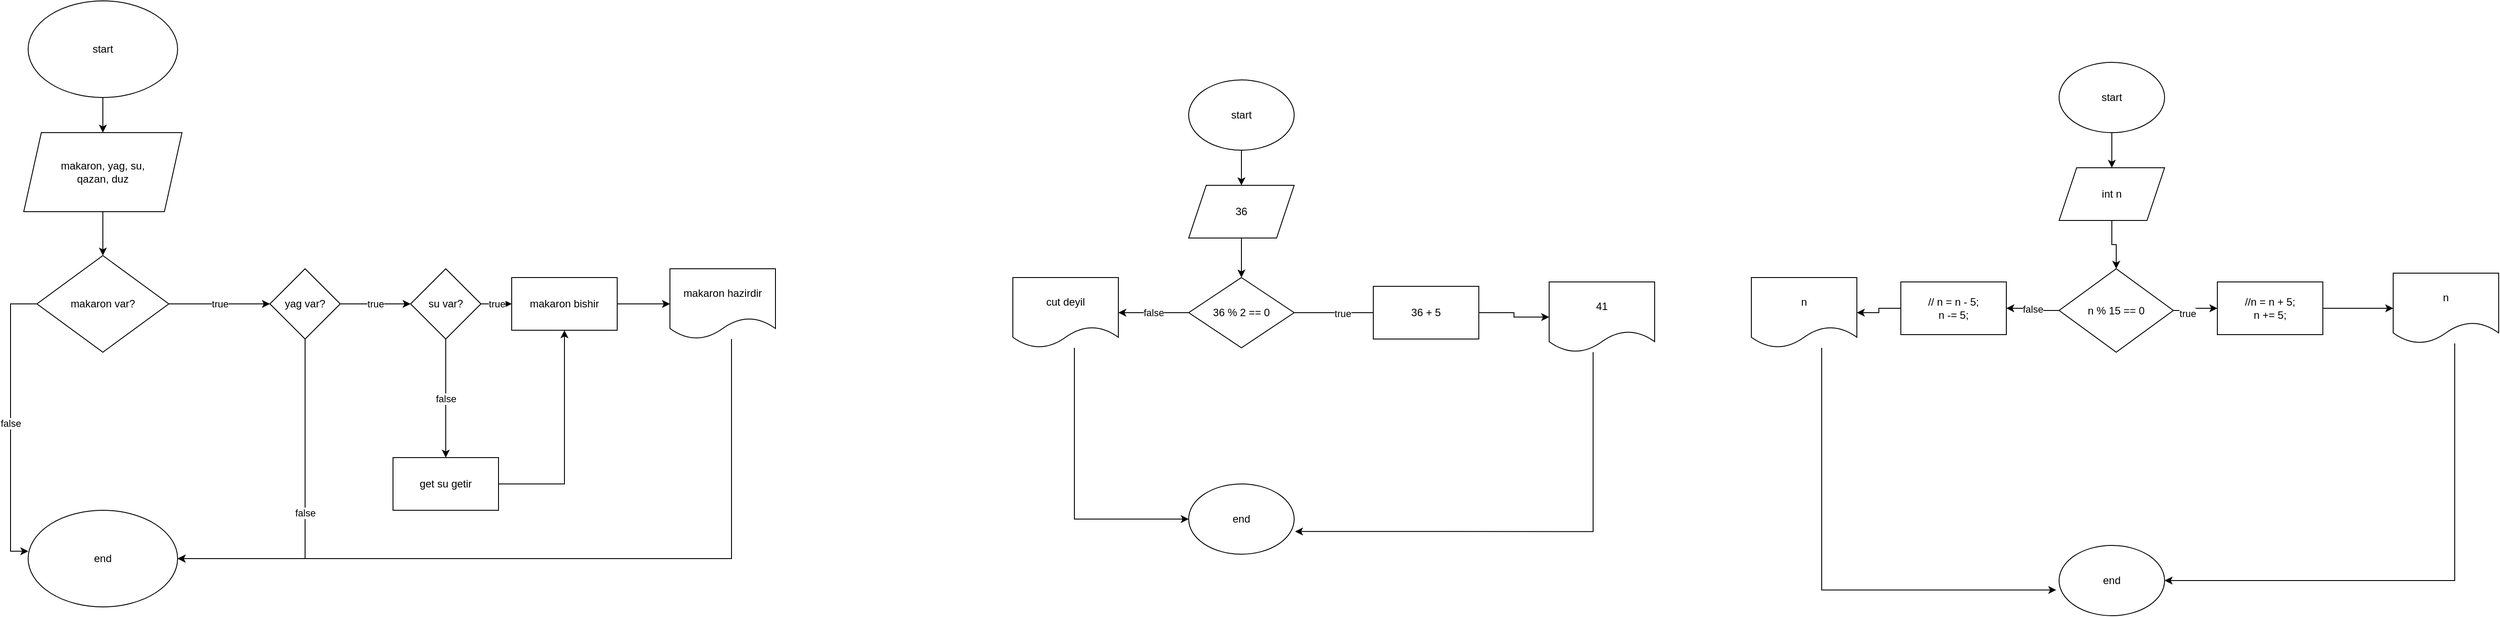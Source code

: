 <mxfile version="23.1.5" type="device">
  <diagram name="Page-1" id="-lN6_4fPzd3v2eFzjG6c">
    <mxGraphModel dx="2390" dy="1307" grid="1" gridSize="10" guides="1" tooltips="1" connect="1" arrows="1" fold="1" page="1" pageScale="1" pageWidth="850" pageHeight="1100" math="0" shadow="0">
      <root>
        <mxCell id="0" />
        <mxCell id="1" parent="0" />
        <mxCell id="jNqRo3JuHXkXEJUHgoIS-4" value="" style="edgeStyle=orthogonalEdgeStyle;rounded=0;orthogonalLoop=1;jettySize=auto;html=1;" edge="1" parent="1" source="jNqRo3JuHXkXEJUHgoIS-1" target="jNqRo3JuHXkXEJUHgoIS-3">
          <mxGeometry relative="1" as="geometry" />
        </mxCell>
        <mxCell id="jNqRo3JuHXkXEJUHgoIS-1" value="start" style="ellipse;whiteSpace=wrap;html=1;" vertex="1" parent="1">
          <mxGeometry x="320" y="40" width="170" height="110" as="geometry" />
        </mxCell>
        <mxCell id="jNqRo3JuHXkXEJUHgoIS-2" value="end" style="ellipse;whiteSpace=wrap;html=1;" vertex="1" parent="1">
          <mxGeometry x="320" y="620" width="170" height="110" as="geometry" />
        </mxCell>
        <mxCell id="jNqRo3JuHXkXEJUHgoIS-6" value="" style="edgeStyle=orthogonalEdgeStyle;rounded=0;orthogonalLoop=1;jettySize=auto;html=1;" edge="1" parent="1" source="jNqRo3JuHXkXEJUHgoIS-3" target="jNqRo3JuHXkXEJUHgoIS-5">
          <mxGeometry relative="1" as="geometry" />
        </mxCell>
        <mxCell id="jNqRo3JuHXkXEJUHgoIS-3" value="makaron, yag, su, &lt;br&gt;qazan, duz" style="shape=parallelogram;perimeter=parallelogramPerimeter;whiteSpace=wrap;html=1;fixedSize=1;" vertex="1" parent="1">
          <mxGeometry x="315" y="190" width="180" height="90" as="geometry" />
        </mxCell>
        <mxCell id="jNqRo3JuHXkXEJUHgoIS-9" value="true" style="edgeStyle=orthogonalEdgeStyle;rounded=0;orthogonalLoop=1;jettySize=auto;html=1;" edge="1" parent="1" source="jNqRo3JuHXkXEJUHgoIS-5" target="jNqRo3JuHXkXEJUHgoIS-8">
          <mxGeometry relative="1" as="geometry" />
        </mxCell>
        <mxCell id="jNqRo3JuHXkXEJUHgoIS-5" value="makaron var?" style="rhombus;whiteSpace=wrap;html=1;" vertex="1" parent="1">
          <mxGeometry x="330" y="330" width="150" height="110" as="geometry" />
        </mxCell>
        <mxCell id="jNqRo3JuHXkXEJUHgoIS-12" value="true" style="edgeStyle=orthogonalEdgeStyle;rounded=0;orthogonalLoop=1;jettySize=auto;html=1;" edge="1" parent="1" source="jNqRo3JuHXkXEJUHgoIS-8" target="jNqRo3JuHXkXEJUHgoIS-11">
          <mxGeometry relative="1" as="geometry" />
        </mxCell>
        <mxCell id="jNqRo3JuHXkXEJUHgoIS-13" value="false" style="edgeStyle=orthogonalEdgeStyle;rounded=0;orthogonalLoop=1;jettySize=auto;html=1;entryX=1;entryY=0.5;entryDx=0;entryDy=0;" edge="1" parent="1" source="jNqRo3JuHXkXEJUHgoIS-8" target="jNqRo3JuHXkXEJUHgoIS-2">
          <mxGeometry relative="1" as="geometry">
            <Array as="points">
              <mxPoint x="635" y="675" />
            </Array>
          </mxGeometry>
        </mxCell>
        <mxCell id="jNqRo3JuHXkXEJUHgoIS-8" value="yag var?" style="rhombus;whiteSpace=wrap;html=1;" vertex="1" parent="1">
          <mxGeometry x="595" y="345" width="80" height="80" as="geometry" />
        </mxCell>
        <mxCell id="jNqRo3JuHXkXEJUHgoIS-10" value="false" style="edgeStyle=orthogonalEdgeStyle;rounded=0;orthogonalLoop=1;jettySize=auto;html=1;entryX=0.001;entryY=0.424;entryDx=0;entryDy=0;entryPerimeter=0;exitX=0;exitY=0.5;exitDx=0;exitDy=0;" edge="1" parent="1" source="jNqRo3JuHXkXEJUHgoIS-5" target="jNqRo3JuHXkXEJUHgoIS-2">
          <mxGeometry relative="1" as="geometry">
            <Array as="points">
              <mxPoint x="300" y="385" />
              <mxPoint x="300" y="667" />
            </Array>
          </mxGeometry>
        </mxCell>
        <mxCell id="jNqRo3JuHXkXEJUHgoIS-14" style="edgeStyle=orthogonalEdgeStyle;rounded=0;orthogonalLoop=1;jettySize=auto;html=1;" edge="1" parent="1" source="jNqRo3JuHXkXEJUHgoIS-16" target="jNqRo3JuHXkXEJUHgoIS-15">
          <mxGeometry relative="1" as="geometry">
            <mxPoint x="1000" y="385" as="targetPoint" />
          </mxGeometry>
        </mxCell>
        <mxCell id="jNqRo3JuHXkXEJUHgoIS-24" value="false" style="edgeStyle=orthogonalEdgeStyle;rounded=0;orthogonalLoop=1;jettySize=auto;html=1;" edge="1" parent="1" source="jNqRo3JuHXkXEJUHgoIS-11" target="jNqRo3JuHXkXEJUHgoIS-21">
          <mxGeometry relative="1" as="geometry" />
        </mxCell>
        <mxCell id="jNqRo3JuHXkXEJUHgoIS-11" value="su var?" style="rhombus;whiteSpace=wrap;html=1;" vertex="1" parent="1">
          <mxGeometry x="755" y="345" width="80" height="80" as="geometry" />
        </mxCell>
        <mxCell id="jNqRo3JuHXkXEJUHgoIS-20" style="edgeStyle=orthogonalEdgeStyle;rounded=0;orthogonalLoop=1;jettySize=auto;html=1;entryX=1;entryY=0.5;entryDx=0;entryDy=0;" edge="1" parent="1" source="jNqRo3JuHXkXEJUHgoIS-15" target="jNqRo3JuHXkXEJUHgoIS-2">
          <mxGeometry relative="1" as="geometry">
            <Array as="points">
              <mxPoint x="1120" y="675" />
            </Array>
          </mxGeometry>
        </mxCell>
        <mxCell id="jNqRo3JuHXkXEJUHgoIS-15" value="makaron hazirdir" style="shape=document;whiteSpace=wrap;html=1;boundedLbl=1;" vertex="1" parent="1">
          <mxGeometry x="1050" y="345" width="120" height="80" as="geometry" />
        </mxCell>
        <mxCell id="jNqRo3JuHXkXEJUHgoIS-17" value="true" style="edgeStyle=orthogonalEdgeStyle;rounded=0;orthogonalLoop=1;jettySize=auto;html=1;" edge="1" parent="1" source="jNqRo3JuHXkXEJUHgoIS-11" target="jNqRo3JuHXkXEJUHgoIS-16">
          <mxGeometry relative="1" as="geometry">
            <mxPoint x="1020" y="385" as="targetPoint" />
            <mxPoint x="835" y="385" as="sourcePoint" />
          </mxGeometry>
        </mxCell>
        <mxCell id="jNqRo3JuHXkXEJUHgoIS-16" value="makaron bishir" style="rounded=0;whiteSpace=wrap;html=1;" vertex="1" parent="1">
          <mxGeometry x="870" y="355" width="120" height="60" as="geometry" />
        </mxCell>
        <mxCell id="jNqRo3JuHXkXEJUHgoIS-23" style="edgeStyle=orthogonalEdgeStyle;rounded=0;orthogonalLoop=1;jettySize=auto;html=1;" edge="1" parent="1" source="jNqRo3JuHXkXEJUHgoIS-21" target="jNqRo3JuHXkXEJUHgoIS-16">
          <mxGeometry relative="1" as="geometry" />
        </mxCell>
        <mxCell id="jNqRo3JuHXkXEJUHgoIS-21" value="get su getir" style="rounded=0;whiteSpace=wrap;html=1;" vertex="1" parent="1">
          <mxGeometry x="735" y="560" width="120" height="60" as="geometry" />
        </mxCell>
        <mxCell id="jNqRo3JuHXkXEJUHgoIS-28" value="" style="edgeStyle=orthogonalEdgeStyle;rounded=0;orthogonalLoop=1;jettySize=auto;html=1;" edge="1" parent="1" source="jNqRo3JuHXkXEJUHgoIS-25" target="jNqRo3JuHXkXEJUHgoIS-27">
          <mxGeometry relative="1" as="geometry" />
        </mxCell>
        <mxCell id="jNqRo3JuHXkXEJUHgoIS-25" value="start" style="ellipse;whiteSpace=wrap;html=1;" vertex="1" parent="1">
          <mxGeometry x="1640" y="130" width="120" height="80" as="geometry" />
        </mxCell>
        <mxCell id="jNqRo3JuHXkXEJUHgoIS-26" value="end" style="ellipse;whiteSpace=wrap;html=1;" vertex="1" parent="1">
          <mxGeometry x="1640" y="590" width="120" height="80" as="geometry" />
        </mxCell>
        <mxCell id="jNqRo3JuHXkXEJUHgoIS-30" value="" style="edgeStyle=orthogonalEdgeStyle;rounded=0;orthogonalLoop=1;jettySize=auto;html=1;" edge="1" parent="1" source="jNqRo3JuHXkXEJUHgoIS-27" target="jNqRo3JuHXkXEJUHgoIS-29">
          <mxGeometry relative="1" as="geometry" />
        </mxCell>
        <mxCell id="jNqRo3JuHXkXEJUHgoIS-27" value="36" style="shape=parallelogram;perimeter=parallelogramPerimeter;whiteSpace=wrap;html=1;fixedSize=1;" vertex="1" parent="1">
          <mxGeometry x="1640" y="250" width="120" height="60" as="geometry" />
        </mxCell>
        <mxCell id="jNqRo3JuHXkXEJUHgoIS-32" value="true" style="edgeStyle=orthogonalEdgeStyle;rounded=0;orthogonalLoop=1;jettySize=auto;html=1;" edge="1" parent="1" source="jNqRo3JuHXkXEJUHgoIS-29">
          <mxGeometry relative="1" as="geometry">
            <mxPoint x="1870" y="395" as="targetPoint" />
          </mxGeometry>
        </mxCell>
        <mxCell id="jNqRo3JuHXkXEJUHgoIS-34" value="false" style="edgeStyle=orthogonalEdgeStyle;rounded=0;orthogonalLoop=1;jettySize=auto;html=1;" edge="1" parent="1" source="jNqRo3JuHXkXEJUHgoIS-29" target="jNqRo3JuHXkXEJUHgoIS-33">
          <mxGeometry relative="1" as="geometry" />
        </mxCell>
        <mxCell id="jNqRo3JuHXkXEJUHgoIS-29" value="36 % 2 == 0" style="rhombus;whiteSpace=wrap;html=1;" vertex="1" parent="1">
          <mxGeometry x="1640" y="355" width="120" height="80" as="geometry" />
        </mxCell>
        <mxCell id="jNqRo3JuHXkXEJUHgoIS-35" style="edgeStyle=orthogonalEdgeStyle;rounded=0;orthogonalLoop=1;jettySize=auto;html=1;entryX=0;entryY=0.5;entryDx=0;entryDy=0;" edge="1" parent="1" source="jNqRo3JuHXkXEJUHgoIS-33" target="jNqRo3JuHXkXEJUHgoIS-26">
          <mxGeometry relative="1" as="geometry">
            <Array as="points">
              <mxPoint x="1510" y="630" />
            </Array>
          </mxGeometry>
        </mxCell>
        <mxCell id="jNqRo3JuHXkXEJUHgoIS-33" value="cut deyil" style="shape=document;whiteSpace=wrap;html=1;boundedLbl=1;" vertex="1" parent="1">
          <mxGeometry x="1440" y="355" width="120" height="80" as="geometry" />
        </mxCell>
        <mxCell id="jNqRo3JuHXkXEJUHgoIS-39" value="" style="edgeStyle=orthogonalEdgeStyle;rounded=0;orthogonalLoop=1;jettySize=auto;html=1;" edge="1" parent="1" source="jNqRo3JuHXkXEJUHgoIS-37" target="jNqRo3JuHXkXEJUHgoIS-38">
          <mxGeometry relative="1" as="geometry" />
        </mxCell>
        <mxCell id="jNqRo3JuHXkXEJUHgoIS-37" value="36 + 5" style="rounded=0;whiteSpace=wrap;html=1;" vertex="1" parent="1">
          <mxGeometry x="1850" y="365" width="120" height="60" as="geometry" />
        </mxCell>
        <mxCell id="jNqRo3JuHXkXEJUHgoIS-38" value="41" style="shape=document;whiteSpace=wrap;html=1;boundedLbl=1;rounded=0;" vertex="1" parent="1">
          <mxGeometry x="2050" y="360" width="120" height="80" as="geometry" />
        </mxCell>
        <mxCell id="jNqRo3JuHXkXEJUHgoIS-42" style="edgeStyle=orthogonalEdgeStyle;rounded=0;orthogonalLoop=1;jettySize=auto;html=1;entryX=1.008;entryY=0.677;entryDx=0;entryDy=0;entryPerimeter=0;" edge="1" parent="1" source="jNqRo3JuHXkXEJUHgoIS-38" target="jNqRo3JuHXkXEJUHgoIS-26">
          <mxGeometry relative="1" as="geometry">
            <Array as="points">
              <mxPoint x="2100" y="644" />
            </Array>
          </mxGeometry>
        </mxCell>
        <mxCell id="jNqRo3JuHXkXEJUHgoIS-46" value="" style="edgeStyle=orthogonalEdgeStyle;rounded=0;orthogonalLoop=1;jettySize=auto;html=1;" edge="1" parent="1" source="jNqRo3JuHXkXEJUHgoIS-43" target="jNqRo3JuHXkXEJUHgoIS-45">
          <mxGeometry relative="1" as="geometry" />
        </mxCell>
        <mxCell id="jNqRo3JuHXkXEJUHgoIS-43" value="start" style="ellipse;whiteSpace=wrap;html=1;" vertex="1" parent="1">
          <mxGeometry x="2630" y="110" width="120" height="80" as="geometry" />
        </mxCell>
        <mxCell id="jNqRo3JuHXkXEJUHgoIS-44" value="end" style="ellipse;whiteSpace=wrap;html=1;" vertex="1" parent="1">
          <mxGeometry x="2630" y="660" width="120" height="80" as="geometry" />
        </mxCell>
        <mxCell id="jNqRo3JuHXkXEJUHgoIS-48" value="" style="edgeStyle=orthogonalEdgeStyle;rounded=0;orthogonalLoop=1;jettySize=auto;html=1;" edge="1" parent="1" source="jNqRo3JuHXkXEJUHgoIS-45" target="jNqRo3JuHXkXEJUHgoIS-47">
          <mxGeometry relative="1" as="geometry" />
        </mxCell>
        <mxCell id="jNqRo3JuHXkXEJUHgoIS-45" value="int n" style="shape=parallelogram;perimeter=parallelogramPerimeter;whiteSpace=wrap;html=1;fixedSize=1;" vertex="1" parent="1">
          <mxGeometry x="2630" y="230" width="120" height="60" as="geometry" />
        </mxCell>
        <mxCell id="jNqRo3JuHXkXEJUHgoIS-50" value="" style="edgeStyle=orthogonalEdgeStyle;rounded=0;orthogonalLoop=1;jettySize=auto;html=1;" edge="1" parent="1" source="jNqRo3JuHXkXEJUHgoIS-47" target="jNqRo3JuHXkXEJUHgoIS-49">
          <mxGeometry relative="1" as="geometry" />
        </mxCell>
        <mxCell id="jNqRo3JuHXkXEJUHgoIS-51" value="true" style="edgeLabel;html=1;align=center;verticalAlign=middle;resizable=0;points=[];" vertex="1" connectable="0" parent="jNqRo3JuHXkXEJUHgoIS-50">
          <mxGeometry x="-0.388" y="-3" relative="1" as="geometry">
            <mxPoint as="offset" />
          </mxGeometry>
        </mxCell>
        <mxCell id="jNqRo3JuHXkXEJUHgoIS-56" value="false" style="edgeStyle=orthogonalEdgeStyle;rounded=0;orthogonalLoop=1;jettySize=auto;html=1;" edge="1" parent="1" source="jNqRo3JuHXkXEJUHgoIS-47" target="jNqRo3JuHXkXEJUHgoIS-55">
          <mxGeometry relative="1" as="geometry" />
        </mxCell>
        <mxCell id="jNqRo3JuHXkXEJUHgoIS-47" value="n % 15 == 0" style="rhombus;whiteSpace=wrap;html=1;" vertex="1" parent="1">
          <mxGeometry x="2630" y="345" width="130" height="95" as="geometry" />
        </mxCell>
        <mxCell id="jNqRo3JuHXkXEJUHgoIS-53" value="" style="edgeStyle=orthogonalEdgeStyle;rounded=0;orthogonalLoop=1;jettySize=auto;html=1;" edge="1" parent="1" source="jNqRo3JuHXkXEJUHgoIS-49" target="jNqRo3JuHXkXEJUHgoIS-52">
          <mxGeometry relative="1" as="geometry" />
        </mxCell>
        <mxCell id="jNqRo3JuHXkXEJUHgoIS-49" value="//n = n + 5;&lt;br&gt;n += 5;" style="rounded=0;whiteSpace=wrap;html=1;" vertex="1" parent="1">
          <mxGeometry x="2810" y="360" width="120" height="60" as="geometry" />
        </mxCell>
        <mxCell id="jNqRo3JuHXkXEJUHgoIS-54" style="edgeStyle=orthogonalEdgeStyle;rounded=0;orthogonalLoop=1;jettySize=auto;html=1;entryX=1;entryY=0.5;entryDx=0;entryDy=0;" edge="1" parent="1" source="jNqRo3JuHXkXEJUHgoIS-52" target="jNqRo3JuHXkXEJUHgoIS-44">
          <mxGeometry relative="1" as="geometry">
            <Array as="points">
              <mxPoint x="3080" y="700" />
            </Array>
          </mxGeometry>
        </mxCell>
        <mxCell id="jNqRo3JuHXkXEJUHgoIS-52" value="n" style="shape=document;whiteSpace=wrap;html=1;boundedLbl=1;rounded=0;" vertex="1" parent="1">
          <mxGeometry x="3010" y="350" width="120" height="80" as="geometry" />
        </mxCell>
        <mxCell id="jNqRo3JuHXkXEJUHgoIS-58" value="" style="edgeStyle=orthogonalEdgeStyle;rounded=0;orthogonalLoop=1;jettySize=auto;html=1;" edge="1" parent="1" source="jNqRo3JuHXkXEJUHgoIS-55" target="jNqRo3JuHXkXEJUHgoIS-57">
          <mxGeometry relative="1" as="geometry" />
        </mxCell>
        <mxCell id="jNqRo3JuHXkXEJUHgoIS-55" value="// n = n - 5;&lt;br&gt;n -= 5;" style="rounded=0;whiteSpace=wrap;html=1;" vertex="1" parent="1">
          <mxGeometry x="2450" y="360" width="120" height="60" as="geometry" />
        </mxCell>
        <mxCell id="jNqRo3JuHXkXEJUHgoIS-57" value="n" style="shape=document;whiteSpace=wrap;html=1;boundedLbl=1;rounded=0;" vertex="1" parent="1">
          <mxGeometry x="2280" y="355" width="120" height="80" as="geometry" />
        </mxCell>
        <mxCell id="jNqRo3JuHXkXEJUHgoIS-59" style="edgeStyle=orthogonalEdgeStyle;rounded=0;orthogonalLoop=1;jettySize=auto;html=1;entryX=-0.027;entryY=0.634;entryDx=0;entryDy=0;entryPerimeter=0;" edge="1" parent="1" source="jNqRo3JuHXkXEJUHgoIS-57" target="jNqRo3JuHXkXEJUHgoIS-44">
          <mxGeometry relative="1" as="geometry">
            <Array as="points">
              <mxPoint x="2360" y="711" />
            </Array>
          </mxGeometry>
        </mxCell>
      </root>
    </mxGraphModel>
  </diagram>
</mxfile>
